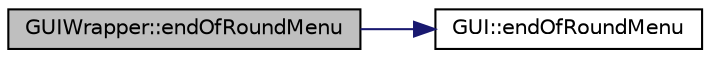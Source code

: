 digraph "GUIWrapper::endOfRoundMenu"
{
 // INTERACTIVE_SVG=YES
 // LATEX_PDF_SIZE
  edge [fontname="Helvetica",fontsize="10",labelfontname="Helvetica",labelfontsize="10"];
  node [fontname="Helvetica",fontsize="10",shape=record];
  rankdir="LR";
  Node1 [label="GUIWrapper::endOfRoundMenu",height=0.2,width=0.4,color="black", fillcolor="grey75", style="filled", fontcolor="black",tooltip=" "];
  Node1 -> Node2 [color="midnightblue",fontsize="10",style="solid",fontname="Helvetica"];
  Node2 [label="GUI::endOfRoundMenu",height=0.2,width=0.4,color="black", fillcolor="white", style="filled",URL="$class_g_u_i.html#ac7211e8e1f154e8e729921afe5d58225",tooltip="Displays the menu at the end of a round."];
}
